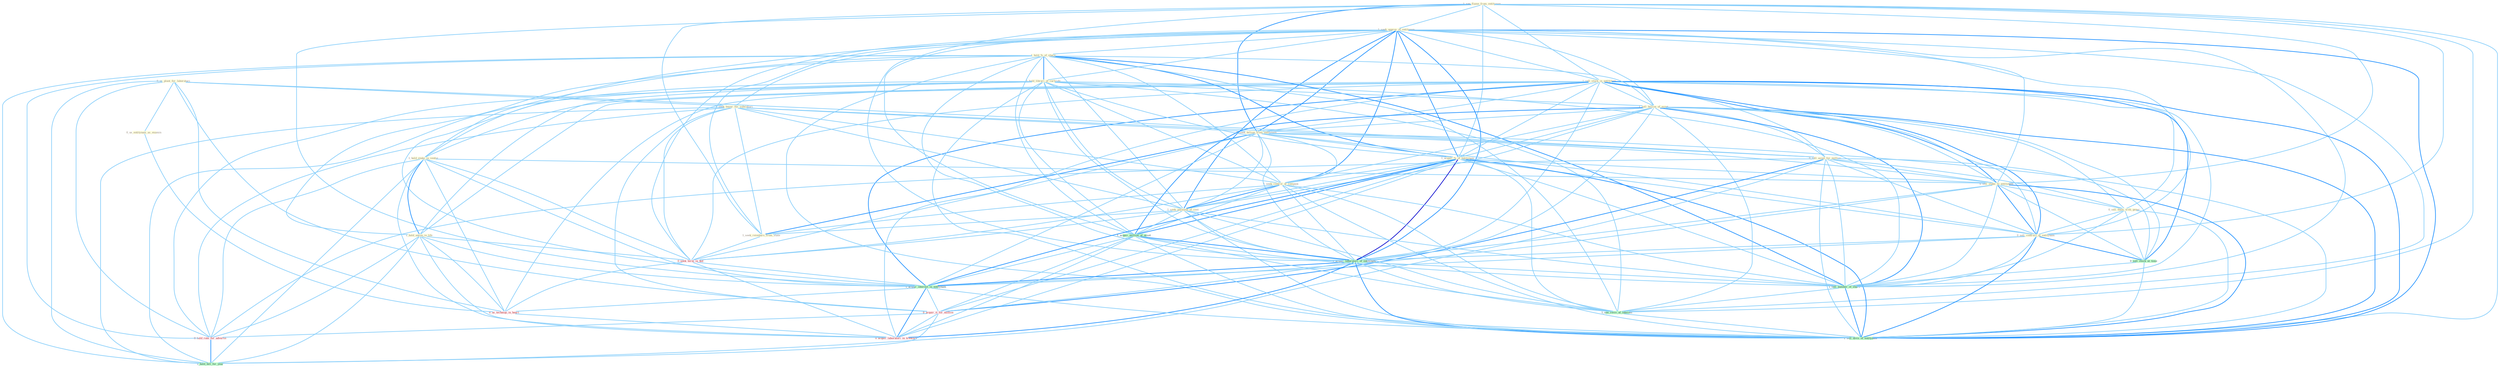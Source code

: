 Graph G{ 
    node
    [shape=polygon,style=filled,width=.5,height=.06,color="#BDFCC9",fixedsize=true,fontsize=4,
    fontcolor="#2f4f4f"];
    {node
    [color="#ffffe0", fontcolor="#8b7d6b"] "1_see_flame_from_entitynam " "1_seek_approv_of_entitynam " "1_sell_stock_in_entitynam " "0_us_plant_for_laboratori " "1_hold_%_of_share " "1_seek_buyer_for_subsidiari " "0_us_entitynam_as_examin " "1_hold_librari_of_cartridg " "1_hold_stake_in_ventur " "1_sell_billion_of_asset " "0_seek_billion_from_entitynam " "1_acquir_%_of_entitynam " "1_seek_control_of_compani " "0_sell_asset_for_million " "0_sell_stake_to_entitynam " "1_hold_anyon_in_life " "1_seek_payment_of_cost " "0_sell_them_with_gener " "1_seek_reimburs_from_state " "0_sell_contract_at_entitynam "}
{node [color="#fff0f5", fontcolor="#b22222"] "0_seek_term_in_bid " "0_us_techniqu_in_heart " "0_acquir_it_for_million " "0_hold_rate_for_advertis " "0_acquir_laboratori_in_transact "}
edge [color="#B0E2FF"];

	"1_see_flame_from_entitynam " -- "1_seek_approv_of_entitynam " [w="1", color="#87cefa" ];
	"1_see_flame_from_entitynam " -- "1_sell_stock_in_entitynam " [w="1", color="#87cefa" ];
	"1_see_flame_from_entitynam " -- "0_seek_billion_from_entitynam " [w="2", color="#1e90ff" , len=0.8];
	"1_see_flame_from_entitynam " -- "1_acquir_%_of_entitynam " [w="1", color="#87cefa" ];
	"1_see_flame_from_entitynam " -- "0_sell_stake_to_entitynam " [w="1", color="#87cefa" ];
	"1_see_flame_from_entitynam " -- "1_seek_reimburs_from_state " [w="1", color="#87cefa" ];
	"1_see_flame_from_entitynam " -- "0_sell_contract_at_entitynam " [w="1", color="#87cefa" ];
	"1_see_flame_from_entitynam " -- "1_acquir_laboratori_of_entitynam " [w="1", color="#87cefa" ];
	"1_see_flame_from_entitynam " -- "1_acquir_interest_in_entitynam " [w="1", color="#87cefa" ];
	"1_see_flame_from_entitynam " -- "1_see_reviv_of_interest " [w="1", color="#87cefa" ];
	"1_see_flame_from_entitynam " -- "1_sell_divis_of_entitynam " [w="1", color="#87cefa" ];
	"1_seek_approv_of_entitynam " -- "1_sell_stock_in_entitynam " [w="1", color="#87cefa" ];
	"1_seek_approv_of_entitynam " -- "1_hold_%_of_share " [w="1", color="#87cefa" ];
	"1_seek_approv_of_entitynam " -- "1_seek_buyer_for_subsidiari " [w="1", color="#87cefa" ];
	"1_seek_approv_of_entitynam " -- "1_hold_librari_of_cartridg " [w="1", color="#87cefa" ];
	"1_seek_approv_of_entitynam " -- "1_sell_billion_of_asset " [w="1", color="#87cefa" ];
	"1_seek_approv_of_entitynam " -- "0_seek_billion_from_entitynam " [w="2", color="#1e90ff" , len=0.8];
	"1_seek_approv_of_entitynam " -- "1_acquir_%_of_entitynam " [w="2", color="#1e90ff" , len=0.8];
	"1_seek_approv_of_entitynam " -- "1_seek_control_of_compani " [w="2", color="#1e90ff" , len=0.8];
	"1_seek_approv_of_entitynam " -- "0_sell_stake_to_entitynam " [w="1", color="#87cefa" ];
	"1_seek_approv_of_entitynam " -- "1_seek_payment_of_cost " [w="2", color="#1e90ff" , len=0.8];
	"1_seek_approv_of_entitynam " -- "1_seek_reimburs_from_state " [w="1", color="#87cefa" ];
	"1_seek_approv_of_entitynam " -- "0_sell_contract_at_entitynam " [w="1", color="#87cefa" ];
	"1_seek_approv_of_entitynam " -- "1_acquir_million_of_asset " [w="1", color="#87cefa" ];
	"1_seek_approv_of_entitynam " -- "1_acquir_laboratori_of_entitynam " [w="2", color="#1e90ff" , len=0.8];
	"1_seek_approv_of_entitynam " -- "0_seek_term_in_bid " [w="1", color="#87cefa" ];
	"1_seek_approv_of_entitynam " -- "1_acquir_interest_in_entitynam " [w="1", color="#87cefa" ];
	"1_seek_approv_of_entitynam " -- "1_sell_number_of_share " [w="1", color="#87cefa" ];
	"1_seek_approv_of_entitynam " -- "1_see_reviv_of_interest " [w="1", color="#87cefa" ];
	"1_seek_approv_of_entitynam " -- "1_sell_divis_of_entitynam " [w="2", color="#1e90ff" , len=0.8];
	"1_sell_stock_in_entitynam " -- "1_hold_stake_in_ventur " [w="1", color="#87cefa" ];
	"1_sell_stock_in_entitynam " -- "1_sell_billion_of_asset " [w="1", color="#87cefa" ];
	"1_sell_stock_in_entitynam " -- "0_seek_billion_from_entitynam " [w="1", color="#87cefa" ];
	"1_sell_stock_in_entitynam " -- "1_acquir_%_of_entitynam " [w="1", color="#87cefa" ];
	"1_sell_stock_in_entitynam " -- "0_sell_asset_for_million " [w="1", color="#87cefa" ];
	"1_sell_stock_in_entitynam " -- "0_sell_stake_to_entitynam " [w="2", color="#1e90ff" , len=0.8];
	"1_sell_stock_in_entitynam " -- "1_hold_anyon_in_life " [w="1", color="#87cefa" ];
	"1_sell_stock_in_entitynam " -- "0_sell_them_with_gener " [w="1", color="#87cefa" ];
	"1_sell_stock_in_entitynam " -- "0_sell_contract_at_entitynam " [w="2", color="#1e90ff" , len=0.8];
	"1_sell_stock_in_entitynam " -- "1_acquir_laboratori_of_entitynam " [w="1", color="#87cefa" ];
	"1_sell_stock_in_entitynam " -- "0_seek_term_in_bid " [w="1", color="#87cefa" ];
	"1_sell_stock_in_entitynam " -- "1_acquir_interest_in_entitynam " [w="2", color="#1e90ff" , len=0.8];
	"1_sell_stock_in_entitynam " -- "0_us_techniqu_in_heart " [w="1", color="#87cefa" ];
	"1_sell_stock_in_entitynam " -- "0_acquir_laboratori_in_transact " [w="1", color="#87cefa" ];
	"1_sell_stock_in_entitynam " -- "0_sell_stock_at_time " [w="2", color="#1e90ff" , len=0.8];
	"1_sell_stock_in_entitynam " -- "1_sell_number_of_share " [w="1", color="#87cefa" ];
	"1_sell_stock_in_entitynam " -- "1_sell_divis_of_entitynam " [w="2", color="#1e90ff" , len=0.8];
	"0_us_plant_for_laboratori " -- "1_seek_buyer_for_subsidiari " [w="1", color="#87cefa" ];
	"0_us_plant_for_laboratori " -- "0_us_entitynam_as_examin " [w="1", color="#87cefa" ];
	"0_us_plant_for_laboratori " -- "0_sell_asset_for_million " [w="1", color="#87cefa" ];
	"0_us_plant_for_laboratori " -- "0_us_techniqu_in_heart " [w="1", color="#87cefa" ];
	"0_us_plant_for_laboratori " -- "0_acquir_it_for_million " [w="1", color="#87cefa" ];
	"0_us_plant_for_laboratori " -- "0_hold_rate_for_advertis " [w="1", color="#87cefa" ];
	"0_us_plant_for_laboratori " -- "1_hold_bill_for_year " [w="1", color="#87cefa" ];
	"1_hold_%_of_share " -- "1_hold_librari_of_cartridg " [w="2", color="#1e90ff" , len=0.8];
	"1_hold_%_of_share " -- "1_hold_stake_in_ventur " [w="1", color="#87cefa" ];
	"1_hold_%_of_share " -- "1_sell_billion_of_asset " [w="1", color="#87cefa" ];
	"1_hold_%_of_share " -- "1_acquir_%_of_entitynam " [w="2", color="#1e90ff" , len=0.8];
	"1_hold_%_of_share " -- "1_seek_control_of_compani " [w="1", color="#87cefa" ];
	"1_hold_%_of_share " -- "1_hold_anyon_in_life " [w="1", color="#87cefa" ];
	"1_hold_%_of_share " -- "1_seek_payment_of_cost " [w="1", color="#87cefa" ];
	"1_hold_%_of_share " -- "1_acquir_million_of_asset " [w="1", color="#87cefa" ];
	"1_hold_%_of_share " -- "1_acquir_laboratori_of_entitynam " [w="1", color="#87cefa" ];
	"1_hold_%_of_share " -- "0_hold_rate_for_advertis " [w="1", color="#87cefa" ];
	"1_hold_%_of_share " -- "1_sell_number_of_share " [w="2", color="#1e90ff" , len=0.8];
	"1_hold_%_of_share " -- "1_see_reviv_of_interest " [w="1", color="#87cefa" ];
	"1_hold_%_of_share " -- "1_hold_bill_for_year " [w="1", color="#87cefa" ];
	"1_hold_%_of_share " -- "1_sell_divis_of_entitynam " [w="1", color="#87cefa" ];
	"1_seek_buyer_for_subsidiari " -- "0_seek_billion_from_entitynam " [w="1", color="#87cefa" ];
	"1_seek_buyer_for_subsidiari " -- "1_seek_control_of_compani " [w="1", color="#87cefa" ];
	"1_seek_buyer_for_subsidiari " -- "0_sell_asset_for_million " [w="1", color="#87cefa" ];
	"1_seek_buyer_for_subsidiari " -- "1_seek_payment_of_cost " [w="1", color="#87cefa" ];
	"1_seek_buyer_for_subsidiari " -- "1_seek_reimburs_from_state " [w="1", color="#87cefa" ];
	"1_seek_buyer_for_subsidiari " -- "0_seek_term_in_bid " [w="1", color="#87cefa" ];
	"1_seek_buyer_for_subsidiari " -- "0_acquir_it_for_million " [w="1", color="#87cefa" ];
	"1_seek_buyer_for_subsidiari " -- "0_hold_rate_for_advertis " [w="1", color="#87cefa" ];
	"1_seek_buyer_for_subsidiari " -- "1_hold_bill_for_year " [w="1", color="#87cefa" ];
	"0_us_entitynam_as_examin " -- "0_us_techniqu_in_heart " [w="1", color="#87cefa" ];
	"1_hold_librari_of_cartridg " -- "1_hold_stake_in_ventur " [w="1", color="#87cefa" ];
	"1_hold_librari_of_cartridg " -- "1_sell_billion_of_asset " [w="1", color="#87cefa" ];
	"1_hold_librari_of_cartridg " -- "1_acquir_%_of_entitynam " [w="1", color="#87cefa" ];
	"1_hold_librari_of_cartridg " -- "1_seek_control_of_compani " [w="1", color="#87cefa" ];
	"1_hold_librari_of_cartridg " -- "1_hold_anyon_in_life " [w="1", color="#87cefa" ];
	"1_hold_librari_of_cartridg " -- "1_seek_payment_of_cost " [w="1", color="#87cefa" ];
	"1_hold_librari_of_cartridg " -- "1_acquir_million_of_asset " [w="1", color="#87cefa" ];
	"1_hold_librari_of_cartridg " -- "1_acquir_laboratori_of_entitynam " [w="1", color="#87cefa" ];
	"1_hold_librari_of_cartridg " -- "0_hold_rate_for_advertis " [w="1", color="#87cefa" ];
	"1_hold_librari_of_cartridg " -- "1_sell_number_of_share " [w="1", color="#87cefa" ];
	"1_hold_librari_of_cartridg " -- "1_see_reviv_of_interest " [w="1", color="#87cefa" ];
	"1_hold_librari_of_cartridg " -- "1_hold_bill_for_year " [w="1", color="#87cefa" ];
	"1_hold_librari_of_cartridg " -- "1_sell_divis_of_entitynam " [w="1", color="#87cefa" ];
	"1_hold_stake_in_ventur " -- "0_sell_stake_to_entitynam " [w="1", color="#87cefa" ];
	"1_hold_stake_in_ventur " -- "1_hold_anyon_in_life " [w="2", color="#1e90ff" , len=0.8];
	"1_hold_stake_in_ventur " -- "0_seek_term_in_bid " [w="1", color="#87cefa" ];
	"1_hold_stake_in_ventur " -- "1_acquir_interest_in_entitynam " [w="1", color="#87cefa" ];
	"1_hold_stake_in_ventur " -- "0_us_techniqu_in_heart " [w="1", color="#87cefa" ];
	"1_hold_stake_in_ventur " -- "0_hold_rate_for_advertis " [w="1", color="#87cefa" ];
	"1_hold_stake_in_ventur " -- "0_acquir_laboratori_in_transact " [w="1", color="#87cefa" ];
	"1_hold_stake_in_ventur " -- "1_hold_bill_for_year " [w="1", color="#87cefa" ];
	"1_sell_billion_of_asset " -- "0_seek_billion_from_entitynam " [w="1", color="#87cefa" ];
	"1_sell_billion_of_asset " -- "1_acquir_%_of_entitynam " [w="1", color="#87cefa" ];
	"1_sell_billion_of_asset " -- "1_seek_control_of_compani " [w="1", color="#87cefa" ];
	"1_sell_billion_of_asset " -- "0_sell_asset_for_million " [w="1", color="#87cefa" ];
	"1_sell_billion_of_asset " -- "0_sell_stake_to_entitynam " [w="1", color="#87cefa" ];
	"1_sell_billion_of_asset " -- "1_seek_payment_of_cost " [w="1", color="#87cefa" ];
	"1_sell_billion_of_asset " -- "0_sell_them_with_gener " [w="1", color="#87cefa" ];
	"1_sell_billion_of_asset " -- "0_sell_contract_at_entitynam " [w="1", color="#87cefa" ];
	"1_sell_billion_of_asset " -- "1_acquir_million_of_asset " [w="2", color="#1e90ff" , len=0.8];
	"1_sell_billion_of_asset " -- "1_acquir_laboratori_of_entitynam " [w="1", color="#87cefa" ];
	"1_sell_billion_of_asset " -- "0_sell_stock_at_time " [w="1", color="#87cefa" ];
	"1_sell_billion_of_asset " -- "1_sell_number_of_share " [w="2", color="#1e90ff" , len=0.8];
	"1_sell_billion_of_asset " -- "1_see_reviv_of_interest " [w="1", color="#87cefa" ];
	"1_sell_billion_of_asset " -- "1_sell_divis_of_entitynam " [w="2", color="#1e90ff" , len=0.8];
	"0_seek_billion_from_entitynam " -- "1_acquir_%_of_entitynam " [w="1", color="#87cefa" ];
	"0_seek_billion_from_entitynam " -- "1_seek_control_of_compani " [w="1", color="#87cefa" ];
	"0_seek_billion_from_entitynam " -- "0_sell_stake_to_entitynam " [w="1", color="#87cefa" ];
	"0_seek_billion_from_entitynam " -- "1_seek_payment_of_cost " [w="1", color="#87cefa" ];
	"0_seek_billion_from_entitynam " -- "1_seek_reimburs_from_state " [w="2", color="#1e90ff" , len=0.8];
	"0_seek_billion_from_entitynam " -- "0_sell_contract_at_entitynam " [w="1", color="#87cefa" ];
	"0_seek_billion_from_entitynam " -- "1_acquir_laboratori_of_entitynam " [w="1", color="#87cefa" ];
	"0_seek_billion_from_entitynam " -- "0_seek_term_in_bid " [w="1", color="#87cefa" ];
	"0_seek_billion_from_entitynam " -- "1_acquir_interest_in_entitynam " [w="1", color="#87cefa" ];
	"0_seek_billion_from_entitynam " -- "1_sell_divis_of_entitynam " [w="1", color="#87cefa" ];
	"1_acquir_%_of_entitynam " -- "1_seek_control_of_compani " [w="1", color="#87cefa" ];
	"1_acquir_%_of_entitynam " -- "0_sell_stake_to_entitynam " [w="1", color="#87cefa" ];
	"1_acquir_%_of_entitynam " -- "1_seek_payment_of_cost " [w="1", color="#87cefa" ];
	"1_acquir_%_of_entitynam " -- "0_sell_contract_at_entitynam " [w="1", color="#87cefa" ];
	"1_acquir_%_of_entitynam " -- "1_acquir_million_of_asset " [w="2", color="#1e90ff" , len=0.8];
	"1_acquir_%_of_entitynam " -- "1_acquir_laboratori_of_entitynam " [w="3", color="#0000cd" , len=0.6];
	"1_acquir_%_of_entitynam " -- "1_acquir_interest_in_entitynam " [w="2", color="#1e90ff" , len=0.8];
	"1_acquir_%_of_entitynam " -- "0_acquir_it_for_million " [w="1", color="#87cefa" ];
	"1_acquir_%_of_entitynam " -- "0_acquir_laboratori_in_transact " [w="1", color="#87cefa" ];
	"1_acquir_%_of_entitynam " -- "1_sell_number_of_share " [w="1", color="#87cefa" ];
	"1_acquir_%_of_entitynam " -- "1_see_reviv_of_interest " [w="1", color="#87cefa" ];
	"1_acquir_%_of_entitynam " -- "1_sell_divis_of_entitynam " [w="2", color="#1e90ff" , len=0.8];
	"1_seek_control_of_compani " -- "1_seek_payment_of_cost " [w="2", color="#1e90ff" , len=0.8];
	"1_seek_control_of_compani " -- "1_seek_reimburs_from_state " [w="1", color="#87cefa" ];
	"1_seek_control_of_compani " -- "1_acquir_million_of_asset " [w="1", color="#87cefa" ];
	"1_seek_control_of_compani " -- "1_acquir_laboratori_of_entitynam " [w="1", color="#87cefa" ];
	"1_seek_control_of_compani " -- "0_seek_term_in_bid " [w="1", color="#87cefa" ];
	"1_seek_control_of_compani " -- "1_sell_number_of_share " [w="1", color="#87cefa" ];
	"1_seek_control_of_compani " -- "1_see_reviv_of_interest " [w="1", color="#87cefa" ];
	"1_seek_control_of_compani " -- "1_sell_divis_of_entitynam " [w="1", color="#87cefa" ];
	"0_sell_asset_for_million " -- "0_sell_stake_to_entitynam " [w="1", color="#87cefa" ];
	"0_sell_asset_for_million " -- "0_sell_them_with_gener " [w="1", color="#87cefa" ];
	"0_sell_asset_for_million " -- "0_sell_contract_at_entitynam " [w="1", color="#87cefa" ];
	"0_sell_asset_for_million " -- "0_acquir_it_for_million " [w="2", color="#1e90ff" , len=0.8];
	"0_sell_asset_for_million " -- "0_hold_rate_for_advertis " [w="1", color="#87cefa" ];
	"0_sell_asset_for_million " -- "0_sell_stock_at_time " [w="1", color="#87cefa" ];
	"0_sell_asset_for_million " -- "1_sell_number_of_share " [w="1", color="#87cefa" ];
	"0_sell_asset_for_million " -- "1_hold_bill_for_year " [w="1", color="#87cefa" ];
	"0_sell_asset_for_million " -- "1_sell_divis_of_entitynam " [w="1", color="#87cefa" ];
	"0_sell_stake_to_entitynam " -- "0_sell_them_with_gener " [w="1", color="#87cefa" ];
	"0_sell_stake_to_entitynam " -- "0_sell_contract_at_entitynam " [w="2", color="#1e90ff" , len=0.8];
	"0_sell_stake_to_entitynam " -- "1_acquir_laboratori_of_entitynam " [w="1", color="#87cefa" ];
	"0_sell_stake_to_entitynam " -- "1_acquir_interest_in_entitynam " [w="1", color="#87cefa" ];
	"0_sell_stake_to_entitynam " -- "0_sell_stock_at_time " [w="1", color="#87cefa" ];
	"0_sell_stake_to_entitynam " -- "1_sell_number_of_share " [w="1", color="#87cefa" ];
	"0_sell_stake_to_entitynam " -- "1_sell_divis_of_entitynam " [w="2", color="#1e90ff" , len=0.8];
	"1_hold_anyon_in_life " -- "0_seek_term_in_bid " [w="1", color="#87cefa" ];
	"1_hold_anyon_in_life " -- "1_acquir_interest_in_entitynam " [w="1", color="#87cefa" ];
	"1_hold_anyon_in_life " -- "0_us_techniqu_in_heart " [w="1", color="#87cefa" ];
	"1_hold_anyon_in_life " -- "0_hold_rate_for_advertis " [w="1", color="#87cefa" ];
	"1_hold_anyon_in_life " -- "0_acquir_laboratori_in_transact " [w="1", color="#87cefa" ];
	"1_hold_anyon_in_life " -- "1_hold_bill_for_year " [w="1", color="#87cefa" ];
	"1_seek_payment_of_cost " -- "1_seek_reimburs_from_state " [w="1", color="#87cefa" ];
	"1_seek_payment_of_cost " -- "1_acquir_million_of_asset " [w="1", color="#87cefa" ];
	"1_seek_payment_of_cost " -- "1_acquir_laboratori_of_entitynam " [w="1", color="#87cefa" ];
	"1_seek_payment_of_cost " -- "0_seek_term_in_bid " [w="1", color="#87cefa" ];
	"1_seek_payment_of_cost " -- "1_sell_number_of_share " [w="1", color="#87cefa" ];
	"1_seek_payment_of_cost " -- "1_see_reviv_of_interest " [w="1", color="#87cefa" ];
	"1_seek_payment_of_cost " -- "1_sell_divis_of_entitynam " [w="1", color="#87cefa" ];
	"0_sell_them_with_gener " -- "0_sell_contract_at_entitynam " [w="1", color="#87cefa" ];
	"0_sell_them_with_gener " -- "0_sell_stock_at_time " [w="1", color="#87cefa" ];
	"0_sell_them_with_gener " -- "1_sell_number_of_share " [w="1", color="#87cefa" ];
	"0_sell_them_with_gener " -- "1_sell_divis_of_entitynam " [w="1", color="#87cefa" ];
	"1_seek_reimburs_from_state " -- "0_seek_term_in_bid " [w="1", color="#87cefa" ];
	"0_sell_contract_at_entitynam " -- "1_acquir_laboratori_of_entitynam " [w="1", color="#87cefa" ];
	"0_sell_contract_at_entitynam " -- "1_acquir_interest_in_entitynam " [w="1", color="#87cefa" ];
	"0_sell_contract_at_entitynam " -- "0_sell_stock_at_time " [w="2", color="#1e90ff" , len=0.8];
	"0_sell_contract_at_entitynam " -- "1_sell_number_of_share " [w="1", color="#87cefa" ];
	"0_sell_contract_at_entitynam " -- "1_sell_divis_of_entitynam " [w="2", color="#1e90ff" , len=0.8];
	"1_acquir_million_of_asset " -- "1_acquir_laboratori_of_entitynam " [w="2", color="#1e90ff" , len=0.8];
	"1_acquir_million_of_asset " -- "1_acquir_interest_in_entitynam " [w="1", color="#87cefa" ];
	"1_acquir_million_of_asset " -- "0_acquir_it_for_million " [w="1", color="#87cefa" ];
	"1_acquir_million_of_asset " -- "0_acquir_laboratori_in_transact " [w="1", color="#87cefa" ];
	"1_acquir_million_of_asset " -- "1_sell_number_of_share " [w="1", color="#87cefa" ];
	"1_acquir_million_of_asset " -- "1_see_reviv_of_interest " [w="1", color="#87cefa" ];
	"1_acquir_million_of_asset " -- "1_sell_divis_of_entitynam " [w="1", color="#87cefa" ];
	"1_acquir_laboratori_of_entitynam " -- "1_acquir_interest_in_entitynam " [w="2", color="#1e90ff" , len=0.8];
	"1_acquir_laboratori_of_entitynam " -- "0_acquir_it_for_million " [w="1", color="#87cefa" ];
	"1_acquir_laboratori_of_entitynam " -- "0_acquir_laboratori_in_transact " [w="2", color="#1e90ff" , len=0.8];
	"1_acquir_laboratori_of_entitynam " -- "1_sell_number_of_share " [w="1", color="#87cefa" ];
	"1_acquir_laboratori_of_entitynam " -- "1_see_reviv_of_interest " [w="1", color="#87cefa" ];
	"1_acquir_laboratori_of_entitynam " -- "1_sell_divis_of_entitynam " [w="2", color="#1e90ff" , len=0.8];
	"0_seek_term_in_bid " -- "1_acquir_interest_in_entitynam " [w="1", color="#87cefa" ];
	"0_seek_term_in_bid " -- "0_us_techniqu_in_heart " [w="1", color="#87cefa" ];
	"0_seek_term_in_bid " -- "0_acquir_laboratori_in_transact " [w="1", color="#87cefa" ];
	"1_acquir_interest_in_entitynam " -- "0_us_techniqu_in_heart " [w="1", color="#87cefa" ];
	"1_acquir_interest_in_entitynam " -- "0_acquir_it_for_million " [w="1", color="#87cefa" ];
	"1_acquir_interest_in_entitynam " -- "0_acquir_laboratori_in_transact " [w="2", color="#1e90ff" , len=0.8];
	"1_acquir_interest_in_entitynam " -- "1_sell_divis_of_entitynam " [w="1", color="#87cefa" ];
	"0_us_techniqu_in_heart " -- "0_acquir_laboratori_in_transact " [w="1", color="#87cefa" ];
	"0_acquir_it_for_million " -- "0_hold_rate_for_advertis " [w="1", color="#87cefa" ];
	"0_acquir_it_for_million " -- "0_acquir_laboratori_in_transact " [w="1", color="#87cefa" ];
	"0_acquir_it_for_million " -- "1_hold_bill_for_year " [w="1", color="#87cefa" ];
	"0_hold_rate_for_advertis " -- "1_hold_bill_for_year " [w="2", color="#1e90ff" , len=0.8];
	"0_sell_stock_at_time " -- "1_sell_number_of_share " [w="1", color="#87cefa" ];
	"0_sell_stock_at_time " -- "1_sell_divis_of_entitynam " [w="1", color="#87cefa" ];
	"1_sell_number_of_share " -- "1_see_reviv_of_interest " [w="1", color="#87cefa" ];
	"1_sell_number_of_share " -- "1_sell_divis_of_entitynam " [w="2", color="#1e90ff" , len=0.8];
	"1_see_reviv_of_interest " -- "1_sell_divis_of_entitynam " [w="1", color="#87cefa" ];
}
